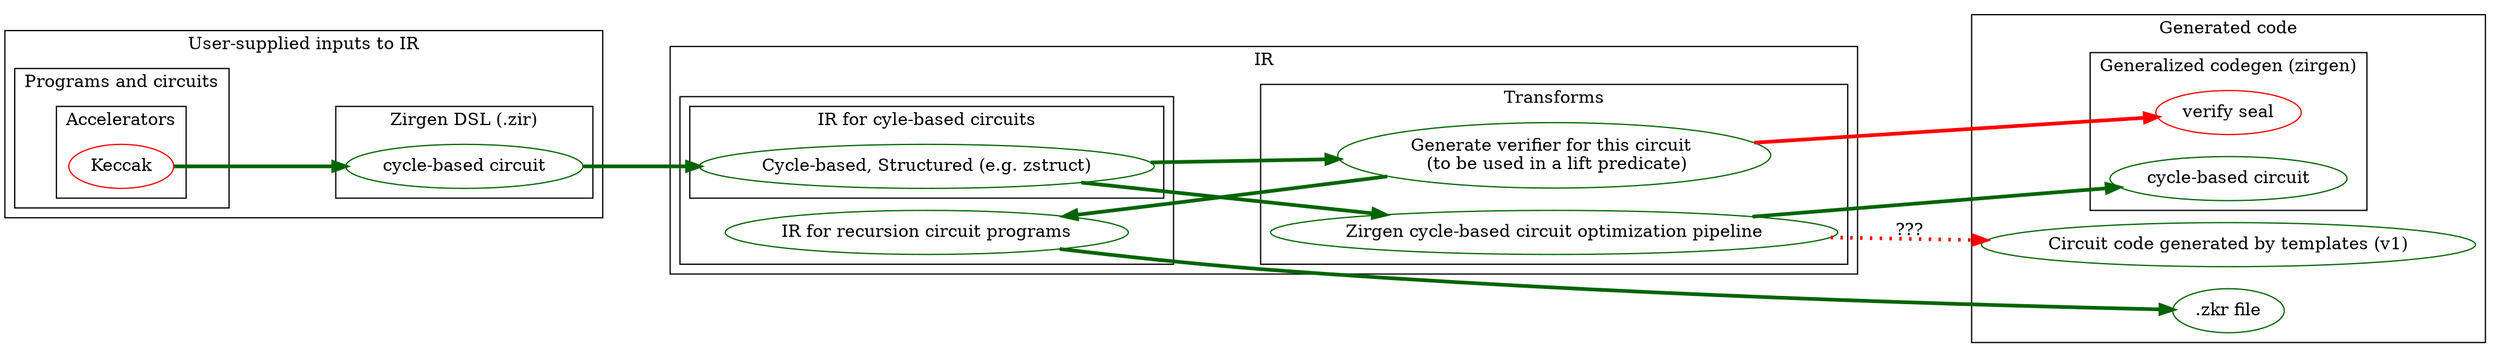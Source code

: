 // Approximate compiler infrastructure as of Aug 2024.
// Key:
//   green: exists,
//   red: doesn't exist, but we might want it to
//   dashed line:

digraph zirgen {
    rankdir="LR"
    node [color="darkgreen"]
    edge [color="darkgreen"]
    edge [penwidth=3]
    compound=true
    layout="dot"
    ranksep=1.3
    penwidth=1
    subgraph {
        label="User-supplied inputs to IR"
        cluster=true
        subgraph {
            label="Programs and circuits"
            cluster=true

            subgraph {
                label="Accelerators"
                accel_keccak [color="red", label="Keccak"]
            }
        }

        subgraph dsl {
            cluster=true
	    label="Zirgen DSL (.zir)"
            dsl_circuit [label="cycle-based circuit"]
        }
        accel_keccak->dsl_circuit
    }

    subgraph ir  {
        label="IR"
        cluster=true
        subgraph {
            label=""
            rank="same"
            cluster=true
            subgraph circuit_ir {
                rank="same"
                cluster=true
                label="IR for cyle-based circuits"
                dsl_circuit_ir [label="Cycle-based, Structured (e.g. zstruct)", rank="same"]
            }
            recursion_ir [label="IR for recursion circuit programs"]
        }
        subgraph transformations {
            cluster=true
            label="Transforms"
            transform_verify [label="Generate verifier for this circuit \n (to be used in a lift predicate)"]
            transform_zirgen_opt [label="Zirgen cycle-based circuit optimization pipeline"]
        }

        dsl_circuit -> dsl_circuit_ir

        dsl_circuit_ir -> transform_zirgen_opt

        dsl_circuit_ir -> transform_verify
        transform_verify -> recursion_ir [constraint=false]

        }

    subgraph codegen {
        cluster=true
        label="Generated code"
        codegen_circuit_v1 [label="Circuit code generated by templates (v1)"]
        subgraph codegen_v2 {
            label="Generalized codegen (zirgen)"
            codegen_circuit_v2 [label="cycle-based circuit"]
            codegen_verify_v2 [label="verify seal", color="red"]
        }
        codegen_zkr [label=".zkr file"]
        transform_zirgen_opt -> codegen_circuit_v2
        transform_zirgen_opt->codegen_circuit_v1 [color="red", style="dotted", label="???"]
        recursion_ir -> codegen_zkr
        transform_verify -> codegen_verify_v2 [color="red"]
    }
}

